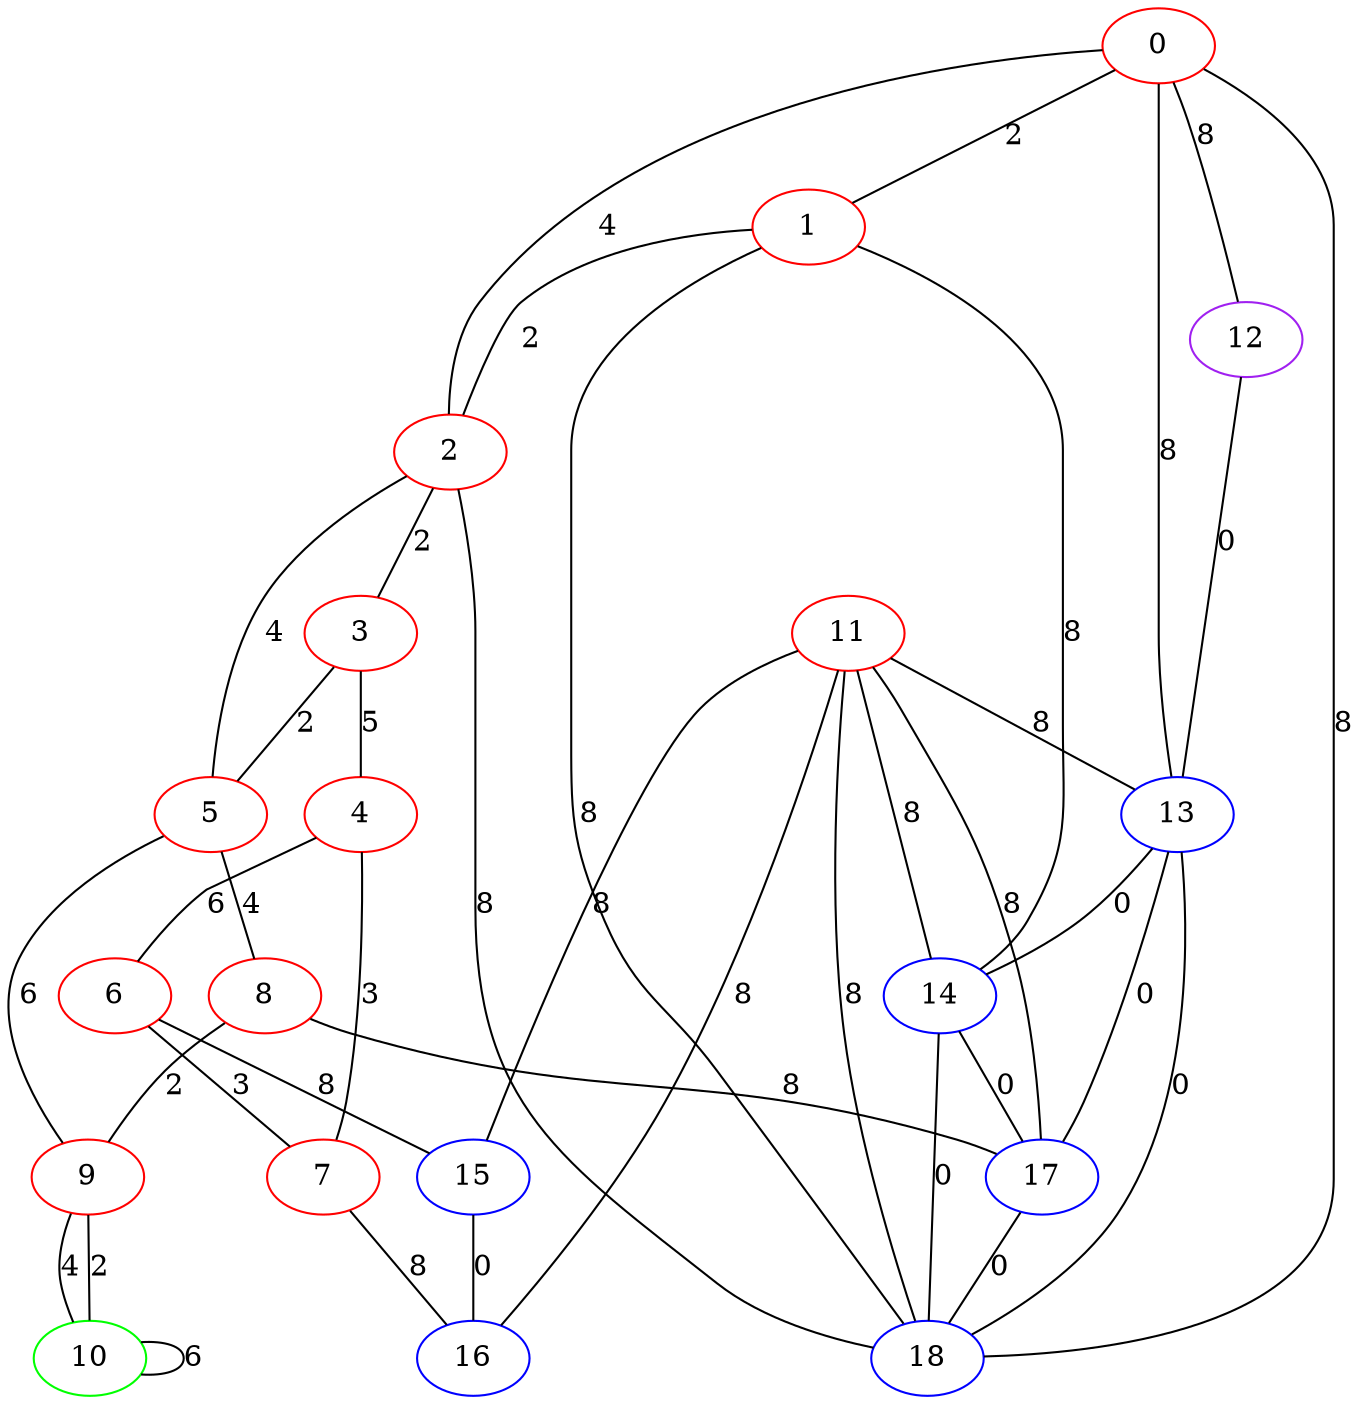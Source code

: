 graph "" {
0 [color=red, weight=1];
1 [color=red, weight=1];
2 [color=red, weight=1];
3 [color=red, weight=1];
4 [color=red, weight=1];
5 [color=red, weight=1];
6 [color=red, weight=1];
7 [color=red, weight=1];
8 [color=red, weight=1];
9 [color=red, weight=1];
10 [color=green, weight=2];
11 [color=red, weight=1];
12 [color=purple, weight=4];
13 [color=blue, weight=3];
14 [color=blue, weight=3];
15 [color=blue, weight=3];
16 [color=blue, weight=3];
17 [color=blue, weight=3];
18 [color=blue, weight=3];
0 -- 1  [key=0, label=2];
0 -- 2  [key=0, label=4];
0 -- 18  [key=0, label=8];
0 -- 12  [key=0, label=8];
0 -- 13  [key=0, label=8];
1 -- 2  [key=0, label=2];
1 -- 18  [key=0, label=8];
1 -- 14  [key=0, label=8];
2 -- 18  [key=0, label=8];
2 -- 3  [key=0, label=2];
2 -- 5  [key=0, label=4];
3 -- 4  [key=0, label=5];
3 -- 5  [key=0, label=2];
4 -- 6  [key=0, label=6];
4 -- 7  [key=0, label=3];
5 -- 8  [key=0, label=4];
5 -- 9  [key=0, label=6];
6 -- 15  [key=0, label=8];
6 -- 7  [key=0, label=3];
7 -- 16  [key=0, label=8];
8 -- 9  [key=0, label=2];
8 -- 17  [key=0, label=8];
9 -- 10  [key=0, label=2];
9 -- 10  [key=1, label=4];
10 -- 10  [key=0, label=6];
11 -- 13  [key=0, label=8];
11 -- 14  [key=0, label=8];
11 -- 15  [key=0, label=8];
11 -- 16  [key=0, label=8];
11 -- 17  [key=0, label=8];
11 -- 18  [key=0, label=8];
12 -- 13  [key=0, label=0];
13 -- 14  [key=0, label=0];
13 -- 17  [key=0, label=0];
13 -- 18  [key=0, label=0];
14 -- 17  [key=0, label=0];
14 -- 18  [key=0, label=0];
15 -- 16  [key=0, label=0];
17 -- 18  [key=0, label=0];
}
